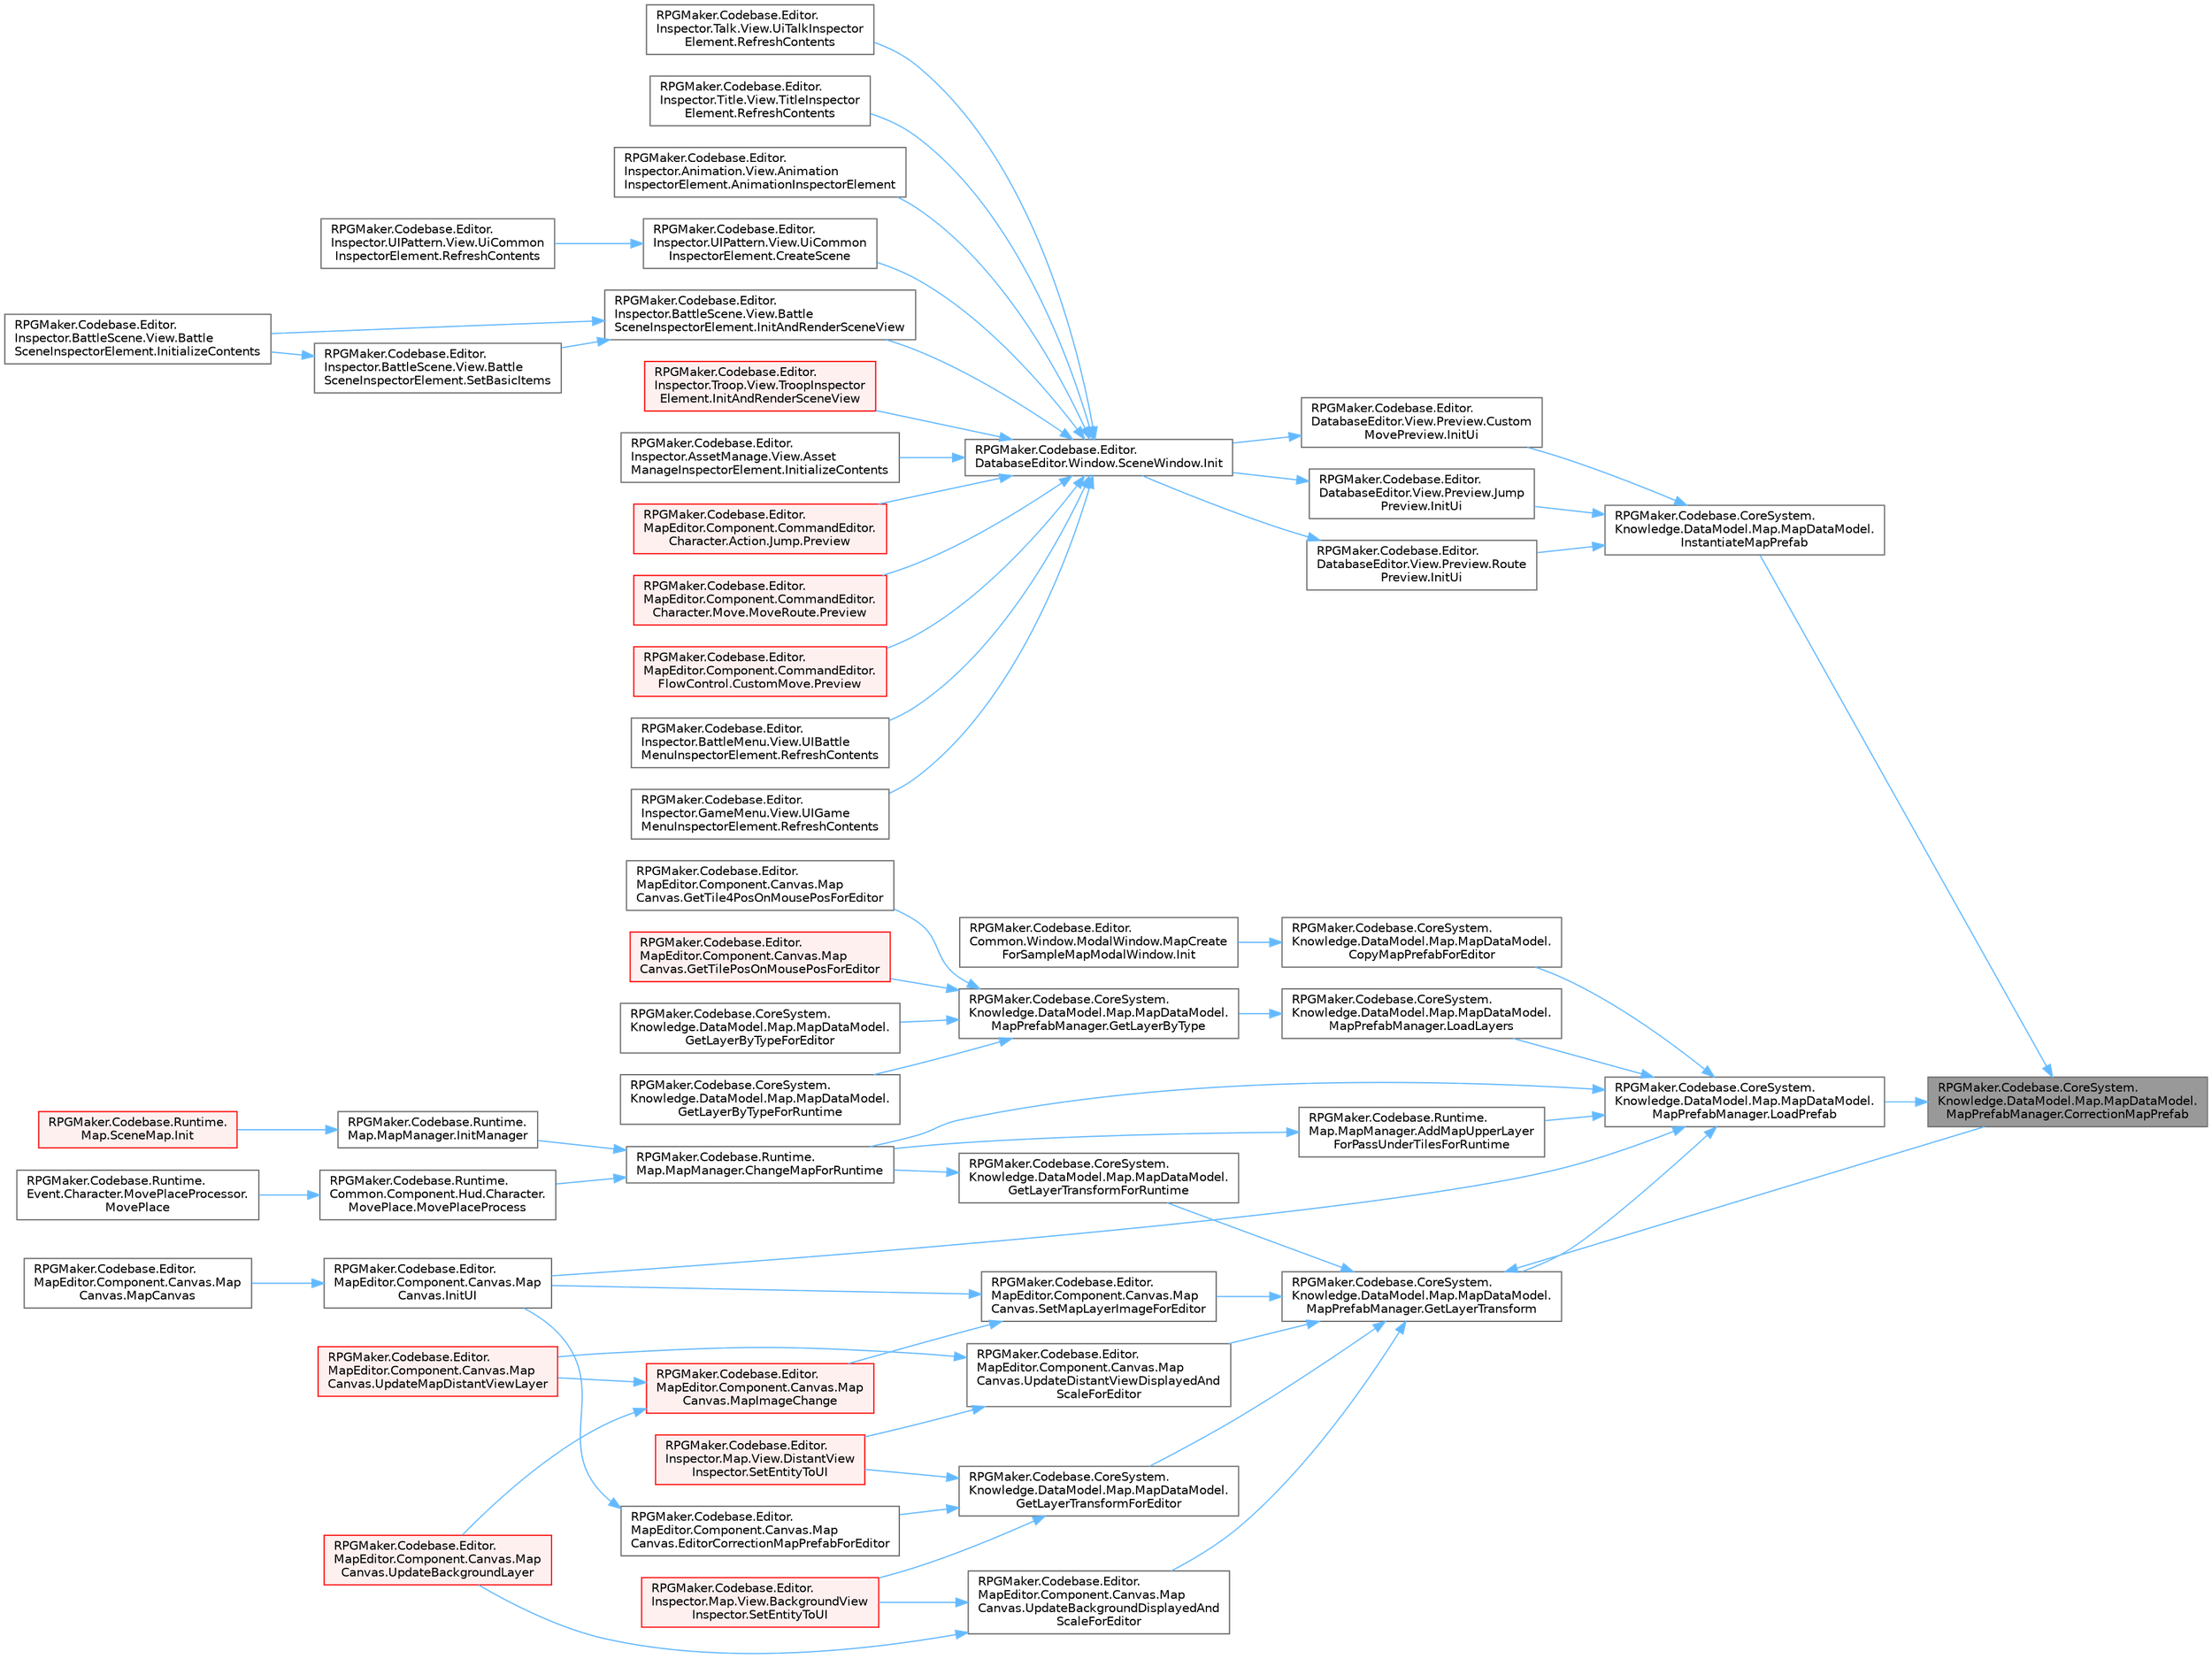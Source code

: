 digraph "RPGMaker.Codebase.CoreSystem.Knowledge.DataModel.Map.MapDataModel.MapPrefabManager.CorrectionMapPrefab"
{
 // LATEX_PDF_SIZE
  bgcolor="transparent";
  edge [fontname=Helvetica,fontsize=10,labelfontname=Helvetica,labelfontsize=10];
  node [fontname=Helvetica,fontsize=10,shape=box,height=0.2,width=0.4];
  rankdir="RL";
  Node1 [id="Node000001",label="RPGMaker.Codebase.CoreSystem.\lKnowledge.DataModel.Map.MapDataModel.\lMapPrefabManager.CorrectionMapPrefab",height=0.2,width=0.4,color="gray40", fillcolor="grey60", style="filled", fontcolor="black",tooltip="😁 新規作成またはロードしたマッププレハブの内容を、使用できる状態に補正する。"];
  Node1 -> Node2 [id="edge1_Node000001_Node000002",dir="back",color="steelblue1",style="solid",tooltip=" "];
  Node2 [id="Node000002",label="RPGMaker.Codebase.CoreSystem.\lKnowledge.DataModel.Map.MapDataModel.\lInstantiateMapPrefab",height=0.2,width=0.4,color="grey40", fillcolor="white", style="filled",URL="$d8/d51/class_r_p_g_maker_1_1_codebase_1_1_core_system_1_1_knowledge_1_1_data_model_1_1_map_1_1_map_data_model.html#a1779428505449acbe542943c6e20ea7b",tooltip="😁 JumpPreviewクラス、RoutePreviewクラス用のマッププレハブのインスタンス化。 これらのクラスは、MapDataModel内のマッププレハブを使用していないので、 MapDataM..."];
  Node2 -> Node3 [id="edge2_Node000002_Node000003",dir="back",color="steelblue1",style="solid",tooltip=" "];
  Node3 [id="Node000003",label="RPGMaker.Codebase.Editor.\lDatabaseEditor.View.Preview.Custom\lMovePreview.InitUi",height=0.2,width=0.4,color="grey40", fillcolor="white", style="filled",URL="$d3/dc0/class_r_p_g_maker_1_1_codebase_1_1_editor_1_1_database_editor_1_1_view_1_1_preview_1_1_custom_move_preview.html#a89fdf50ec7a2e2cd5c69334afdfb1231",tooltip="😁 初期状態のUI設定"];
  Node3 -> Node4 [id="edge3_Node000003_Node000004",dir="back",color="steelblue1",style="solid",tooltip=" "];
  Node4 [id="Node000004",label="RPGMaker.Codebase.Editor.\lDatabaseEditor.Window.SceneWindow.Init",height=0.2,width=0.4,color="grey40", fillcolor="white", style="filled",URL="$de/d38/class_r_p_g_maker_1_1_codebase_1_1_editor_1_1_database_editor_1_1_window_1_1_scene_window.html#ab676f1b7751bf8065e9ac8e324525fc3",tooltip="😁 初期化"];
  Node4 -> Node5 [id="edge4_Node000004_Node000005",dir="back",color="steelblue1",style="solid",tooltip=" "];
  Node5 [id="Node000005",label="RPGMaker.Codebase.Editor.\lInspector.Animation.View.Animation\lInspectorElement.AnimationInspectorElement",height=0.2,width=0.4,color="grey40", fillcolor="white", style="filled",URL="$db/d84/class_r_p_g_maker_1_1_codebase_1_1_editor_1_1_inspector_1_1_animation_1_1_view_1_1_animation_inspector_element.html#aae106fd133981d5041a1404498adf087",tooltip="😁 生成"];
  Node4 -> Node6 [id="edge5_Node000004_Node000006",dir="back",color="steelblue1",style="solid",tooltip=" "];
  Node6 [id="Node000006",label="RPGMaker.Codebase.Editor.\lInspector.UIPattern.View.UiCommon\lInspectorElement.CreateScene",height=0.2,width=0.4,color="grey40", fillcolor="white", style="filled",URL="$dd/d5a/class_r_p_g_maker_1_1_codebase_1_1_editor_1_1_inspector_1_1_u_i_pattern_1_1_view_1_1_ui_common_inspector_element.html#a16a8c55acc792105630571f8010aba6a",tooltip="😁 シーン作成"];
  Node6 -> Node7 [id="edge6_Node000006_Node000007",dir="back",color="steelblue1",style="solid",tooltip=" "];
  Node7 [id="Node000007",label="RPGMaker.Codebase.Editor.\lInspector.UIPattern.View.UiCommon\lInspectorElement.RefreshContents",height=0.2,width=0.4,color="grey40", fillcolor="white", style="filled",URL="$dd/d5a/class_r_p_g_maker_1_1_codebase_1_1_editor_1_1_inspector_1_1_u_i_pattern_1_1_view_1_1_ui_common_inspector_element.html#ab44518d3f6b4bac54b269b46d691020f",tooltip="😁 中身再更新"];
  Node4 -> Node8 [id="edge7_Node000004_Node000008",dir="back",color="steelblue1",style="solid",tooltip=" "];
  Node8 [id="Node000008",label="RPGMaker.Codebase.Editor.\lInspector.BattleScene.View.Battle\lSceneInspectorElement.InitAndRenderSceneView",height=0.2,width=0.4,color="grey40", fillcolor="white", style="filled",URL="$d8/d9b/class_r_p_g_maker_1_1_codebase_1_1_editor_1_1_inspector_1_1_battle_scene_1_1_view_1_1_battle_scene_inspector_element.html#a9be269ac211e55504a92ba36dda0dbea",tooltip="😁 戦闘シーンのプレビュー設定"];
  Node8 -> Node9 [id="edge8_Node000008_Node000009",dir="back",color="steelblue1",style="solid",tooltip=" "];
  Node9 [id="Node000009",label="RPGMaker.Codebase.Editor.\lInspector.BattleScene.View.Battle\lSceneInspectorElement.InitializeContents",height=0.2,width=0.4,color="grey40", fillcolor="white", style="filled",URL="$d8/d9b/class_r_p_g_maker_1_1_codebase_1_1_editor_1_1_inspector_1_1_battle_scene_1_1_view_1_1_battle_scene_inspector_element.html#a229491a27c98aa08b8534c05d97626bf",tooltip="😁 中身初期化"];
  Node8 -> Node10 [id="edge9_Node000008_Node000010",dir="back",color="steelblue1",style="solid",tooltip=" "];
  Node10 [id="Node000010",label="RPGMaker.Codebase.Editor.\lInspector.BattleScene.View.Battle\lSceneInspectorElement.SetBasicItems",height=0.2,width=0.4,color="grey40", fillcolor="white", style="filled",URL="$d8/d9b/class_r_p_g_maker_1_1_codebase_1_1_editor_1_1_inspector_1_1_battle_scene_1_1_view_1_1_battle_scene_inspector_element.html#a5991981f3e64a513be8c361300eb2d0f",tooltip="😁 基本データ"];
  Node10 -> Node9 [id="edge10_Node000010_Node000009",dir="back",color="steelblue1",style="solid",tooltip=" "];
  Node4 -> Node11 [id="edge11_Node000004_Node000011",dir="back",color="steelblue1",style="solid",tooltip=" "];
  Node11 [id="Node000011",label="RPGMaker.Codebase.Editor.\lInspector.Troop.View.TroopInspector\lElement.InitAndRenderSceneView",height=0.2,width=0.4,color="red", fillcolor="#FFF0F0", style="filled",URL="$d8/d90/class_r_p_g_maker_1_1_codebase_1_1_editor_1_1_inspector_1_1_troop_1_1_view_1_1_troop_inspector_element.html#a0d9e9a163ca8326d7cacc57a70459297",tooltip="😁 初期化と描画シーン・ビュー"];
  Node4 -> Node13 [id="edge12_Node000004_Node000013",dir="back",color="steelblue1",style="solid",tooltip=" "];
  Node13 [id="Node000013",label="RPGMaker.Codebase.Editor.\lInspector.AssetManage.View.Asset\lManageInspectorElement.InitializeContents",height=0.2,width=0.4,color="grey40", fillcolor="white", style="filled",URL="$da/d9f/class_r_p_g_maker_1_1_codebase_1_1_editor_1_1_inspector_1_1_asset_manage_1_1_view_1_1_asset_manage_inspector_element.html#a1ff6968c39c137f0b08b3fe2db8e62e5",tooltip="😁 初期化処理"];
  Node4 -> Node14 [id="edge13_Node000004_Node000014",dir="back",color="steelblue1",style="solid",tooltip=" "];
  Node14 [id="Node000014",label="RPGMaker.Codebase.Editor.\lMapEditor.Component.CommandEditor.\lCharacter.Action.Jump.Preview",height=0.2,width=0.4,color="red", fillcolor="#FFF0F0", style="filled",URL="$d5/de1/class_r_p_g_maker_1_1_codebase_1_1_editor_1_1_map_editor_1_1_component_1_1_command_editor_1_1_character_1_1_action_1_1_jump.html#ab4bff436ce7c95b83d4f2d4e0c267f7e",tooltip="😁 プレビュー"];
  Node4 -> Node19 [id="edge14_Node000004_Node000019",dir="back",color="steelblue1",style="solid",tooltip=" "];
  Node19 [id="Node000019",label="RPGMaker.Codebase.Editor.\lMapEditor.Component.CommandEditor.\lCharacter.Move.MoveRoute.Preview",height=0.2,width=0.4,color="red", fillcolor="#FFF0F0", style="filled",URL="$d5/dcc/class_r_p_g_maker_1_1_codebase_1_1_editor_1_1_map_editor_1_1_component_1_1_command_editor_1_1_character_1_1_move_1_1_move_route.html#a4a0fbd9c1d01f2e62f9c7804ee4ca205",tooltip="😁 プレビュー"];
  Node4 -> Node21 [id="edge15_Node000004_Node000021",dir="back",color="steelblue1",style="solid",tooltip=" "];
  Node21 [id="Node000021",label="RPGMaker.Codebase.Editor.\lMapEditor.Component.CommandEditor.\lFlowControl.CustomMove.Preview",height=0.2,width=0.4,color="red", fillcolor="#FFF0F0", style="filled",URL="$d3/dbe/class_r_p_g_maker_1_1_codebase_1_1_editor_1_1_map_editor_1_1_component_1_1_command_editor_1_1_flow_control_1_1_custom_move.html#afe506d41de45715cef7dbece1ec8fe8d",tooltip="😁 プレビュー"];
  Node4 -> Node23 [id="edge16_Node000004_Node000023",dir="back",color="steelblue1",style="solid",tooltip=" "];
  Node23 [id="Node000023",label="RPGMaker.Codebase.Editor.\lInspector.BattleMenu.View.UIBattle\lMenuInspectorElement.RefreshContents",height=0.2,width=0.4,color="grey40", fillcolor="white", style="filled",URL="$dc/d51/class_r_p_g_maker_1_1_codebase_1_1_editor_1_1_inspector_1_1_battle_menu_1_1_view_1_1_u_i_battle_menu_inspector_element.html#a034073a0d825d40ef26ed99e54cd3423",tooltip="😁 中身再更新"];
  Node4 -> Node24 [id="edge17_Node000004_Node000024",dir="back",color="steelblue1",style="solid",tooltip=" "];
  Node24 [id="Node000024",label="RPGMaker.Codebase.Editor.\lInspector.GameMenu.View.UIGame\lMenuInspectorElement.RefreshContents",height=0.2,width=0.4,color="grey40", fillcolor="white", style="filled",URL="$d3/ddf/class_r_p_g_maker_1_1_codebase_1_1_editor_1_1_inspector_1_1_game_menu_1_1_view_1_1_u_i_game_menu_inspector_element.html#a708cd83d451df464cc20a3fbb9b9cf00",tooltip="😁 中身再更新"];
  Node4 -> Node25 [id="edge18_Node000004_Node000025",dir="back",color="steelblue1",style="solid",tooltip=" "];
  Node25 [id="Node000025",label="RPGMaker.Codebase.Editor.\lInspector.Talk.View.UiTalkInspector\lElement.RefreshContents",height=0.2,width=0.4,color="grey40", fillcolor="white", style="filled",URL="$dc/d2c/class_r_p_g_maker_1_1_codebase_1_1_editor_1_1_inspector_1_1_talk_1_1_view_1_1_ui_talk_inspector_element.html#ad17f0589fd5c1739a79d49604a228d89",tooltip="😁 中身再更新"];
  Node4 -> Node26 [id="edge19_Node000004_Node000026",dir="back",color="steelblue1",style="solid",tooltip=" "];
  Node26 [id="Node000026",label="RPGMaker.Codebase.Editor.\lInspector.Title.View.TitleInspector\lElement.RefreshContents",height=0.2,width=0.4,color="grey40", fillcolor="white", style="filled",URL="$de/d02/class_r_p_g_maker_1_1_codebase_1_1_editor_1_1_inspector_1_1_title_1_1_view_1_1_title_inspector_element.html#aad394b72183c615eb160e675fc9a1702",tooltip="😁 中身再更新"];
  Node2 -> Node27 [id="edge20_Node000002_Node000027",dir="back",color="steelblue1",style="solid",tooltip=" "];
  Node27 [id="Node000027",label="RPGMaker.Codebase.Editor.\lDatabaseEditor.View.Preview.Jump\lPreview.InitUi",height=0.2,width=0.4,color="grey40", fillcolor="white", style="filled",URL="$da/d33/class_r_p_g_maker_1_1_codebase_1_1_editor_1_1_database_editor_1_1_view_1_1_preview_1_1_jump_preview.html#a1bd01f33bfb37f0a3237a4b540cdbb71",tooltip="😁 初期状態のUI設定"];
  Node27 -> Node4 [id="edge21_Node000027_Node000004",dir="back",color="steelblue1",style="solid",tooltip=" "];
  Node2 -> Node28 [id="edge22_Node000002_Node000028",dir="back",color="steelblue1",style="solid",tooltip=" "];
  Node28 [id="Node000028",label="RPGMaker.Codebase.Editor.\lDatabaseEditor.View.Preview.Route\lPreview.InitUi",height=0.2,width=0.4,color="grey40", fillcolor="white", style="filled",URL="$d1/d5c/class_r_p_g_maker_1_1_codebase_1_1_editor_1_1_database_editor_1_1_view_1_1_preview_1_1_route_preview.html#a4be1e4dacdf411e1a715aec234a0aa8b",tooltip="😁 初期状態のUI設定"];
  Node28 -> Node4 [id="edge23_Node000028_Node000004",dir="back",color="steelblue1",style="solid",tooltip=" "];
  Node1 -> Node29 [id="edge24_Node000001_Node000029",dir="back",color="steelblue1",style="solid",tooltip=" "];
  Node29 [id="Node000029",label="RPGMaker.Codebase.CoreSystem.\lKnowledge.DataModel.Map.MapDataModel.\lMapPrefabManager.LoadPrefab",height=0.2,width=0.4,color="grey40", fillcolor="white", style="filled",URL="$dd/db9/class_r_p_g_maker_1_1_codebase_1_1_core_system_1_1_knowledge_1_1_data_model_1_1_map_1_1_map_data_model_1_1_map_prefab_manager.html#a242e52d6c89e04659a56c186666f512d",tooltip="😁 重いファイルは必要な時にLoadするための処理"];
  Node29 -> Node30 [id="edge25_Node000029_Node000030",dir="back",color="steelblue1",style="solid",tooltip=" "];
  Node30 [id="Node000030",label="RPGMaker.Codebase.Runtime.\lMap.MapManager.AddMapUpperLayer\lForPassUnderTilesForRuntime",height=0.2,width=0.4,color="grey40", fillcolor="white", style="filled",URL="$d5/d0f/class_r_p_g_maker_1_1_codebase_1_1_runtime_1_1_map_1_1_map_manager.html#aebcec49d022bd3f004acb8f77291ae6e",tooltip="😁 下をくぐり抜けるタイル表示用の上層レイヤーを追加する。"];
  Node30 -> Node31 [id="edge26_Node000030_Node000031",dir="back",color="steelblue1",style="solid",tooltip=" "];
  Node31 [id="Node000031",label="RPGMaker.Codebase.Runtime.\lMap.MapManager.ChangeMapForRuntime",height=0.2,width=0.4,color="grey40", fillcolor="white", style="filled",URL="$d5/d0f/class_r_p_g_maker_1_1_codebase_1_1_runtime_1_1_map_1_1_map_manager.html#a164b0a6efee413b3cff10ea519ab8029",tooltip="😁 マップを表示する"];
  Node31 -> Node32 [id="edge27_Node000031_Node000032",dir="back",color="steelblue1",style="solid",tooltip=" "];
  Node32 [id="Node000032",label="RPGMaker.Codebase.Runtime.\lMap.MapManager.InitManager",height=0.2,width=0.4,color="grey40", fillcolor="white", style="filled",URL="$d5/d0f/class_r_p_g_maker_1_1_codebase_1_1_runtime_1_1_map_1_1_map_manager.html#ae14061e8d125d7fe532437b6ba183131",tooltip="😁 マップ初期化"];
  Node32 -> Node33 [id="edge28_Node000032_Node000033",dir="back",color="steelblue1",style="solid",tooltip=" "];
  Node33 [id="Node000033",label="RPGMaker.Codebase.Runtime.\lMap.SceneMap.Init",height=0.2,width=0.4,color="red", fillcolor="#FFF0F0", style="filled",URL="$db/d02/class_r_p_g_maker_1_1_codebase_1_1_runtime_1_1_map_1_1_scene_map.html#a0f6d0adae41e09e94a55d3c0af0c87dc",tooltip="😁 初期化"];
  Node31 -> Node35 [id="edge29_Node000031_Node000035",dir="back",color="steelblue1",style="solid",tooltip=" "];
  Node35 [id="Node000035",label="RPGMaker.Codebase.Runtime.\lCommon.Component.Hud.Character.\lMovePlace.MovePlaceProcess",height=0.2,width=0.4,color="grey40", fillcolor="white", style="filled",URL="$df/d12/class_r_p_g_maker_1_1_codebase_1_1_runtime_1_1_common_1_1_component_1_1_hud_1_1_character_1_1_move_place.html#a937507f8d3c881ce82d1d1eb38321bbf",tooltip="😁 場所処理移動"];
  Node35 -> Node36 [id="edge30_Node000035_Node000036",dir="back",color="steelblue1",style="solid",tooltip=" "];
  Node36 [id="Node000036",label="RPGMaker.Codebase.Runtime.\lEvent.Character.MovePlaceProcessor.\lMovePlace",height=0.2,width=0.4,color="grey40", fillcolor="white", style="filled",URL="$da/d06/class_r_p_g_maker_1_1_codebase_1_1_runtime_1_1_event_1_1_character_1_1_move_place_processor.html#acd1dee6b4f36de52d8a8b775d612e502",tooltip="😁"];
  Node29 -> Node31 [id="edge31_Node000029_Node000031",dir="back",color="steelblue1",style="solid",tooltip=" "];
  Node29 -> Node37 [id="edge32_Node000029_Node000037",dir="back",color="steelblue1",style="solid",tooltip=" "];
  Node37 [id="Node000037",label="RPGMaker.Codebase.CoreSystem.\lKnowledge.DataModel.Map.MapDataModel.\lCopyMapPrefabForEditor",height=0.2,width=0.4,color="grey40", fillcolor="white", style="filled",URL="$d8/d51/class_r_p_g_maker_1_1_codebase_1_1_core_system_1_1_knowledge_1_1_data_model_1_1_map_1_1_map_data_model.html#a3e516f24eab138b05371a0913a049725",tooltip="😁 マッププレハブコピー（指定のデータモデルに指定IDで複製）"];
  Node37 -> Node38 [id="edge33_Node000037_Node000038",dir="back",color="steelblue1",style="solid",tooltip=" "];
  Node38 [id="Node000038",label="RPGMaker.Codebase.Editor.\lCommon.Window.ModalWindow.MapCreate\lForSampleMapModalWindow.Init",height=0.2,width=0.4,color="grey40", fillcolor="white", style="filled",URL="$d7/d82/class_r_p_g_maker_1_1_codebase_1_1_editor_1_1_common_1_1_window_1_1_modal_window_1_1_map_create_for_sample_map_modal_window.html#ae1963a8801aa0424c69cda1d2c48db63",tooltip="😁 初期化"];
  Node29 -> Node39 [id="edge34_Node000029_Node000039",dir="back",color="steelblue1",style="solid",tooltip=" "];
  Node39 [id="Node000039",label="RPGMaker.Codebase.CoreSystem.\lKnowledge.DataModel.Map.MapDataModel.\lMapPrefabManager.GetLayerTransform",height=0.2,width=0.4,color="grey40", fillcolor="white", style="filled",URL="$dd/db9/class_r_p_g_maker_1_1_codebase_1_1_core_system_1_1_knowledge_1_1_data_model_1_1_map_1_1_map_data_model_1_1_map_prefab_manager.html#aa7e10682bd9659bbf64ee1829a5e1f76",tooltip="😁 レイヤー変身取得"];
  Node39 -> Node1 [id="edge35_Node000039_Node000001",dir="back",color="steelblue1",style="solid",tooltip=" "];
  Node39 -> Node40 [id="edge36_Node000039_Node000040",dir="back",color="steelblue1",style="solid",tooltip=" "];
  Node40 [id="Node000040",label="RPGMaker.Codebase.CoreSystem.\lKnowledge.DataModel.Map.MapDataModel.\lGetLayerTransformForEditor",height=0.2,width=0.4,color="grey40", fillcolor="white", style="filled",URL="$d8/d51/class_r_p_g_maker_1_1_codebase_1_1_core_system_1_1_knowledge_1_1_data_model_1_1_map_1_1_map_data_model.html#aa52467a57d2e4844d8046f48e19dd302",tooltip="😁 エディターのためのレイヤー・トランスフォーム取得"];
  Node40 -> Node41 [id="edge37_Node000040_Node000041",dir="back",color="steelblue1",style="solid",tooltip=" "];
  Node41 [id="Node000041",label="RPGMaker.Codebase.Editor.\lMapEditor.Component.Canvas.Map\lCanvas.EditorCorrectionMapPrefabForEditor",height=0.2,width=0.4,color="grey40", fillcolor="white", style="filled",URL="$da/d63/class_r_p_g_maker_1_1_codebase_1_1_editor_1_1_map_editor_1_1_component_1_1_canvas_1_1_map_canvas.html#a2258f2051715e4f480b1201388c157fb",tooltip="😁 エディター用の新規作成またはロードしたマッププレハブの内容を、使用できる状態に補正する。"];
  Node41 -> Node42 [id="edge38_Node000041_Node000042",dir="back",color="steelblue1",style="solid",tooltip=" "];
  Node42 [id="Node000042",label="RPGMaker.Codebase.Editor.\lMapEditor.Component.Canvas.Map\lCanvas.InitUI",height=0.2,width=0.4,color="grey40", fillcolor="white", style="filled",URL="$da/d63/class_r_p_g_maker_1_1_codebase_1_1_editor_1_1_map_editor_1_1_component_1_1_canvas_1_1_map_canvas.html#aa5c5f3ed0b4f10f374a0a631df2d5100",tooltip="😁 UI初期化"];
  Node42 -> Node43 [id="edge39_Node000042_Node000043",dir="back",color="steelblue1",style="solid",tooltip=" "];
  Node43 [id="Node000043",label="RPGMaker.Codebase.Editor.\lMapEditor.Component.Canvas.Map\lCanvas.MapCanvas",height=0.2,width=0.4,color="grey40", fillcolor="white", style="filled",URL="$da/d63/class_r_p_g_maker_1_1_codebase_1_1_editor_1_1_map_editor_1_1_component_1_1_canvas_1_1_map_canvas.html#aa1c981bf0b48020e9880ba7d01884f2a",tooltip="😁 生成"];
  Node40 -> Node44 [id="edge40_Node000040_Node000044",dir="back",color="steelblue1",style="solid",tooltip=" "];
  Node44 [id="Node000044",label="RPGMaker.Codebase.Editor.\lInspector.Map.View.BackgroundView\lInspector.SetEntityToUI",height=0.2,width=0.4,color="red", fillcolor="#FFF0F0", style="filled",URL="$d8/d7d/class_r_p_g_maker_1_1_codebase_1_1_editor_1_1_inspector_1_1_map_1_1_view_1_1_background_view_inspector.html#a94a180b5f7458eb96d71af92309b4df1",tooltip=" "];
  Node40 -> Node46 [id="edge41_Node000040_Node000046",dir="back",color="steelblue1",style="solid",tooltip=" "];
  Node46 [id="Node000046",label="RPGMaker.Codebase.Editor.\lInspector.Map.View.DistantView\lInspector.SetEntityToUI",height=0.2,width=0.4,color="red", fillcolor="#FFF0F0", style="filled",URL="$d9/d2f/class_r_p_g_maker_1_1_codebase_1_1_editor_1_1_inspector_1_1_map_1_1_view_1_1_distant_view_inspector.html#a69d5eb323c3a09982790b0771db62e4d",tooltip="😁 ユーザー・インターフェースへエンティティ設定"];
  Node39 -> Node48 [id="edge42_Node000039_Node000048",dir="back",color="steelblue1",style="solid",tooltip=" "];
  Node48 [id="Node000048",label="RPGMaker.Codebase.CoreSystem.\lKnowledge.DataModel.Map.MapDataModel.\lGetLayerTransformForRuntime",height=0.2,width=0.4,color="grey40", fillcolor="white", style="filled",URL="$d8/d51/class_r_p_g_maker_1_1_codebase_1_1_core_system_1_1_knowledge_1_1_data_model_1_1_map_1_1_map_data_model.html#a3ce7480af0b1ccf56688468c6a8e4870",tooltip="😁 実行時のためのレイヤー変身取得"];
  Node48 -> Node31 [id="edge43_Node000048_Node000031",dir="back",color="steelblue1",style="solid",tooltip=" "];
  Node39 -> Node49 [id="edge44_Node000039_Node000049",dir="back",color="steelblue1",style="solid",tooltip=" "];
  Node49 [id="Node000049",label="RPGMaker.Codebase.Editor.\lMapEditor.Component.Canvas.Map\lCanvas.SetMapLayerImageForEditor",height=0.2,width=0.4,color="grey40", fillcolor="white", style="filled",URL="$da/d63/class_r_p_g_maker_1_1_codebase_1_1_editor_1_1_map_editor_1_1_component_1_1_canvas_1_1_map_canvas.html#a124654a1f7c0a3a4bd272b49b6925ab5",tooltip="😁 背景または遠景の画像設定。"];
  Node49 -> Node42 [id="edge45_Node000049_Node000042",dir="back",color="steelblue1",style="solid",tooltip=" "];
  Node49 -> Node50 [id="edge46_Node000049_Node000050",dir="back",color="steelblue1",style="solid",tooltip=" "];
  Node50 [id="Node000050",label="RPGMaker.Codebase.Editor.\lMapEditor.Component.Canvas.Map\lCanvas.MapImageChange",height=0.2,width=0.4,color="red", fillcolor="#FFF0F0", style="filled",URL="$da/d63/class_r_p_g_maker_1_1_codebase_1_1_editor_1_1_map_editor_1_1_component_1_1_canvas_1_1_map_canvas.html#ae8497421fbee3fdf2c7163afe5e400fa",tooltip="😁 背景または遠景の画像設定 (表示更新あり)。"];
  Node50 -> Node58 [id="edge47_Node000050_Node000058",dir="back",color="steelblue1",style="solid",tooltip=" "];
  Node58 [id="Node000058",label="RPGMaker.Codebase.Editor.\lMapEditor.Component.Canvas.Map\lCanvas.UpdateBackgroundLayer",height=0.2,width=0.4,color="red", fillcolor="#FFF0F0", style="filled",URL="$da/d63/class_r_p_g_maker_1_1_codebase_1_1_editor_1_1_map_editor_1_1_component_1_1_canvas_1_1_map_canvas.html#acdbf331b61525484fef829de4261226e",tooltip="😁 背景レイヤーの更新"];
  Node50 -> Node61 [id="edge48_Node000050_Node000061",dir="back",color="steelblue1",style="solid",tooltip=" "];
  Node61 [id="Node000061",label="RPGMaker.Codebase.Editor.\lMapEditor.Component.Canvas.Map\lCanvas.UpdateMapDistantViewLayer",height=0.2,width=0.4,color="red", fillcolor="#FFF0F0", style="filled",URL="$da/d63/class_r_p_g_maker_1_1_codebase_1_1_editor_1_1_map_editor_1_1_component_1_1_canvas_1_1_map_canvas.html#a79e624508145aa354d9143ca36314305",tooltip="😁 遠景レイヤーの更新"];
  Node39 -> Node64 [id="edge49_Node000039_Node000064",dir="back",color="steelblue1",style="solid",tooltip=" "];
  Node64 [id="Node000064",label="RPGMaker.Codebase.Editor.\lMapEditor.Component.Canvas.Map\lCanvas.UpdateBackgroundDisplayedAnd\lScaleForEditor",height=0.2,width=0.4,color="grey40", fillcolor="white", style="filled",URL="$da/d63/class_r_p_g_maker_1_1_codebase_1_1_editor_1_1_map_editor_1_1_component_1_1_canvas_1_1_map_canvas.html#abe2b4039cf7d155f94edc51bfbb18ef7",tooltip="😁 背景レイヤーの表示の有無とスケールを更新"];
  Node64 -> Node44 [id="edge50_Node000064_Node000044",dir="back",color="steelblue1",style="solid",tooltip=" "];
  Node64 -> Node58 [id="edge51_Node000064_Node000058",dir="back",color="steelblue1",style="solid",tooltip=" "];
  Node39 -> Node65 [id="edge52_Node000039_Node000065",dir="back",color="steelblue1",style="solid",tooltip=" "];
  Node65 [id="Node000065",label="RPGMaker.Codebase.Editor.\lMapEditor.Component.Canvas.Map\lCanvas.UpdateDistantViewDisplayedAnd\lScaleForEditor",height=0.2,width=0.4,color="grey40", fillcolor="white", style="filled",URL="$da/d63/class_r_p_g_maker_1_1_codebase_1_1_editor_1_1_map_editor_1_1_component_1_1_canvas_1_1_map_canvas.html#a745761c4ee45c9618393927a1ca92a3d",tooltip="😁 遠景レイヤーの表示の有無とスケールを更新"];
  Node65 -> Node46 [id="edge53_Node000065_Node000046",dir="back",color="steelblue1",style="solid",tooltip=" "];
  Node65 -> Node61 [id="edge54_Node000065_Node000061",dir="back",color="steelblue1",style="solid",tooltip=" "];
  Node29 -> Node42 [id="edge55_Node000029_Node000042",dir="back",color="steelblue1",style="solid",tooltip=" "];
  Node29 -> Node66 [id="edge56_Node000029_Node000066",dir="back",color="steelblue1",style="solid",tooltip=" "];
  Node66 [id="Node000066",label="RPGMaker.Codebase.CoreSystem.\lKnowledge.DataModel.Map.MapDataModel.\lMapPrefabManager.LoadLayers",height=0.2,width=0.4,color="grey40", fillcolor="white", style="filled",URL="$dd/db9/class_r_p_g_maker_1_1_codebase_1_1_core_system_1_1_knowledge_1_1_data_model_1_1_map_1_1_map_data_model_1_1_map_prefab_manager.html#aac4a9ecb831173780cab4625615b7c2e",tooltip="😁 レイヤー（タイル関連ファイル含む）を読み込む"];
  Node66 -> Node67 [id="edge57_Node000066_Node000067",dir="back",color="steelblue1",style="solid",tooltip=" "];
  Node67 [id="Node000067",label="RPGMaker.Codebase.CoreSystem.\lKnowledge.DataModel.Map.MapDataModel.\lMapPrefabManager.GetLayerByType",height=0.2,width=0.4,color="grey40", fillcolor="white", style="filled",URL="$dd/db9/class_r_p_g_maker_1_1_codebase_1_1_core_system_1_1_knowledge_1_1_data_model_1_1_map_1_1_map_data_model_1_1_map_prefab_manager.html#a9b83ebdf97e4d9766ac286e37d34782a",tooltip="😁 種別を指定してレイヤーを取得"];
  Node67 -> Node68 [id="edge58_Node000067_Node000068",dir="back",color="steelblue1",style="solid",tooltip=" "];
  Node68 [id="Node000068",label="RPGMaker.Codebase.CoreSystem.\lKnowledge.DataModel.Map.MapDataModel.\lGetLayerByTypeForEditor",height=0.2,width=0.4,color="grey40", fillcolor="white", style="filled",URL="$d8/d51/class_r_p_g_maker_1_1_codebase_1_1_core_system_1_1_knowledge_1_1_data_model_1_1_map_1_1_map_data_model.html#a5852413940359eac687e4cd849b5884c",tooltip="😁 エディターのために型に紐づくレイヤー取得"];
  Node67 -> Node69 [id="edge59_Node000067_Node000069",dir="back",color="steelblue1",style="solid",tooltip=" "];
  Node69 [id="Node000069",label="RPGMaker.Codebase.CoreSystem.\lKnowledge.DataModel.Map.MapDataModel.\lGetLayerByTypeForRuntime",height=0.2,width=0.4,color="grey40", fillcolor="white", style="filled",URL="$d8/d51/class_r_p_g_maker_1_1_codebase_1_1_core_system_1_1_knowledge_1_1_data_model_1_1_map_1_1_map_data_model.html#a0cccc4533b23775a14023323c2bd224b",tooltip="😁 実行時のために型に紐づくレイヤー取得"];
  Node67 -> Node70 [id="edge60_Node000067_Node000070",dir="back",color="steelblue1",style="solid",tooltip=" "];
  Node70 [id="Node000070",label="RPGMaker.Codebase.Editor.\lMapEditor.Component.Canvas.Map\lCanvas.GetTile4PosOnMousePosForEditor",height=0.2,width=0.4,color="grey40", fillcolor="white", style="filled",URL="$da/d63/class_r_p_g_maker_1_1_codebase_1_1_editor_1_1_map_editor_1_1_component_1_1_canvas_1_1_map_canvas.html#a0438245b07da004208f66f6c0a3d10ba",tooltip="😁 4分の1のタイルの場合の座標取得"];
  Node67 -> Node71 [id="edge61_Node000067_Node000071",dir="back",color="steelblue1",style="solid",tooltip=" "];
  Node71 [id="Node000071",label="RPGMaker.Codebase.Editor.\lMapEditor.Component.Canvas.Map\lCanvas.GetTilePosOnMousePosForEditor",height=0.2,width=0.4,color="red", fillcolor="#FFF0F0", style="filled",URL="$da/d63/class_r_p_g_maker_1_1_codebase_1_1_editor_1_1_map_editor_1_1_component_1_1_canvas_1_1_map_canvas.html#ac372ff97b58cec49e62e2d139668be91",tooltip="😁 タイル座標を取得する"];
}
